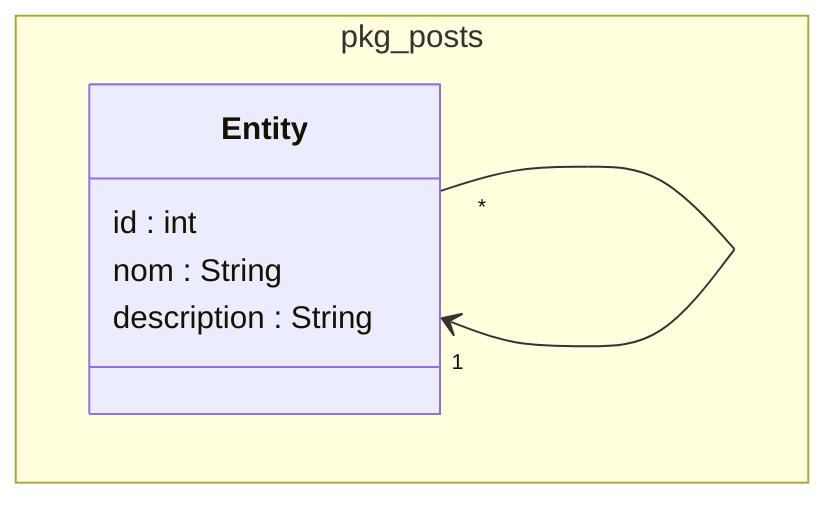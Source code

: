 classDiagram

namespace pkg_posts {

class Entity {
  id : int
  nom : String
  description : String
}

}

Entity "*" --> "1" Entity